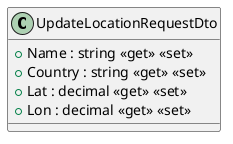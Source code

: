 @startuml
class UpdateLocationRequestDto {
    + Name : string <<get>> <<set>>
    + Country : string <<get>> <<set>>
    + Lat : decimal <<get>> <<set>>
    + Lon : decimal <<get>> <<set>>
}
@enduml

